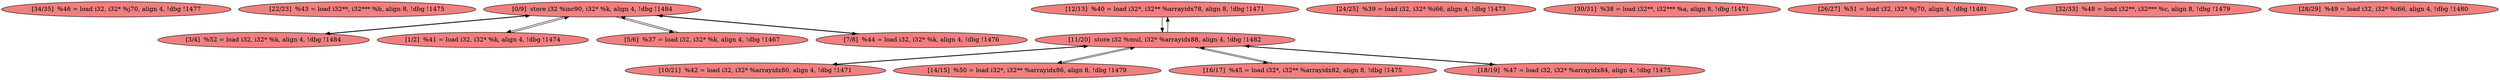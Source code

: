 
digraph G {


node2888 [fillcolor=lightcoral,label="[34/35]  %46 = load i32, i32* %j70, align 4, !dbg !1477",shape=ellipse,style=filled ]
node2877 [fillcolor=lightcoral,label="[22/23]  %43 = load i32**, i32*** %b, align 8, !dbg !1475",shape=ellipse,style=filled ]
node2872 [fillcolor=lightcoral,label="[0/9]  store i32 %inc90, i32* %k, align 4, !dbg !1484",shape=ellipse,style=filled ]
node2875 [fillcolor=lightcoral,label="[12/13]  %40 = load i32*, i32** %arrayidx78, align 8, !dbg !1471",shape=ellipse,style=filled ]
node2874 [fillcolor=lightcoral,label="[10/21]  %42 = load i32, i32* %arrayidx80, align 4, !dbg !1471",shape=ellipse,style=filled ]
node2876 [fillcolor=lightcoral,label="[14/15]  %50 = load i32*, i32** %arrayidx86, align 8, !dbg !1479",shape=ellipse,style=filled ]
node2879 [fillcolor=lightcoral,label="[24/25]  %39 = load i32, i32* %i66, align 4, !dbg !1473",shape=ellipse,style=filled ]
node2873 [fillcolor=lightcoral,label="[3/4]  %52 = load i32, i32* %k, align 4, !dbg !1484",shape=ellipse,style=filled ]
node2878 [fillcolor=lightcoral,label="[1/2]  %41 = load i32, i32* %k, align 4, !dbg !1474",shape=ellipse,style=filled ]
node2885 [fillcolor=lightcoral,label="[30/31]  %38 = load i32**, i32*** %a, align 8, !dbg !1471",shape=ellipse,style=filled ]
node2880 [fillcolor=lightcoral,label="[26/27]  %51 = load i32, i32* %j70, align 4, !dbg !1481",shape=ellipse,style=filled ]
node2889 [fillcolor=lightcoral,label="[11/20]  store i32 %mul, i32* %arrayidx88, align 4, !dbg !1482",shape=ellipse,style=filled ]
node2882 [fillcolor=lightcoral,label="[5/6]  %37 = load i32, i32* %k, align 4, !dbg !1467",shape=ellipse,style=filled ]
node2883 [fillcolor=lightcoral,label="[16/17]  %45 = load i32*, i32** %arrayidx82, align 8, !dbg !1475",shape=ellipse,style=filled ]
node2884 [fillcolor=lightcoral,label="[18/19]  %47 = load i32, i32* %arrayidx84, align 4, !dbg !1475",shape=ellipse,style=filled ]
node2886 [fillcolor=lightcoral,label="[32/33]  %48 = load i32**, i32*** %c, align 8, !dbg !1479",shape=ellipse,style=filled ]
node2881 [fillcolor=lightcoral,label="[28/29]  %49 = load i32, i32* %i66, align 4, !dbg !1480",shape=ellipse,style=filled ]
node2887 [fillcolor=lightcoral,label="[7/8]  %44 = load i32, i32* %k, align 4, !dbg !1476",shape=ellipse,style=filled ]

node2873->node2872 [ ]
node2872->node2873 [ ]
node2874->node2889 [ ]
node2872->node2882 [ ]
node2889->node2874 [ ]
node2884->node2889 [ ]
node2878->node2872 [ ]
node2872->node2878 [ ]
node2872->node2887 [ ]
node2887->node2872 [ ]
node2882->node2872 [ ]
node2883->node2889 [ ]
node2875->node2889 [ ]
node2889->node2875 [ ]
node2876->node2889 [ ]
node2889->node2876 [ ]
node2889->node2884 [ ]
node2889->node2883 [ ]


}
